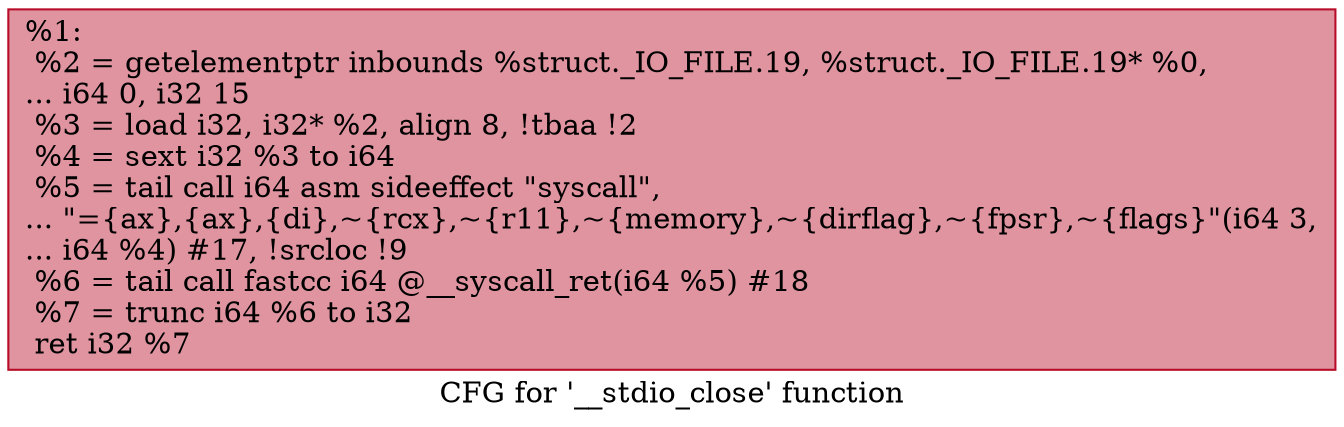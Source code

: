 digraph "CFG for '__stdio_close' function" {
	label="CFG for '__stdio_close' function";

	Node0x1329490 [shape=record,color="#b70d28ff", style=filled, fillcolor="#b70d2870",label="{%1:\l  %2 = getelementptr inbounds %struct._IO_FILE.19, %struct._IO_FILE.19* %0,\l... i64 0, i32 15\l  %3 = load i32, i32* %2, align 8, !tbaa !2\l  %4 = sext i32 %3 to i64\l  %5 = tail call i64 asm sideeffect \"syscall\",\l... \"=\{ax\},\{ax\},\{di\},~\{rcx\},~\{r11\},~\{memory\},~\{dirflag\},~\{fpsr\},~\{flags\}\"(i64 3,\l... i64 %4) #17, !srcloc !9\l  %6 = tail call fastcc i64 @__syscall_ret(i64 %5) #18\l  %7 = trunc i64 %6 to i32\l  ret i32 %7\l}"];
}
